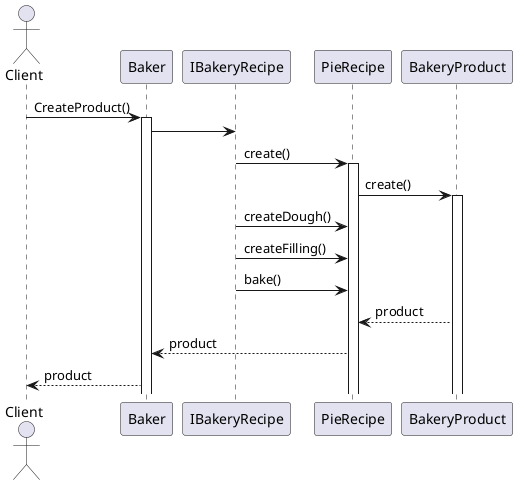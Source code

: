 @startuml BuilderSequenceDiagram

actor Client

Client->Baker: CreateProduct()
activate Baker

Baker -> IBakeryRecipe
IBakeryRecipe -> PieRecipe: create()
activate PieRecipe

PieRecipe->BakeryProduct: create()
activate BakeryProduct

IBakeryRecipe->PieRecipe: createDough()

IBakeryRecipe->PieRecipe: createFilling()

IBakeryRecipe->PieRecipe: bake()

BakeryProduct --> PieRecipe: product
PieRecipe-->Baker:product
Baker --> Client:product



@enduml